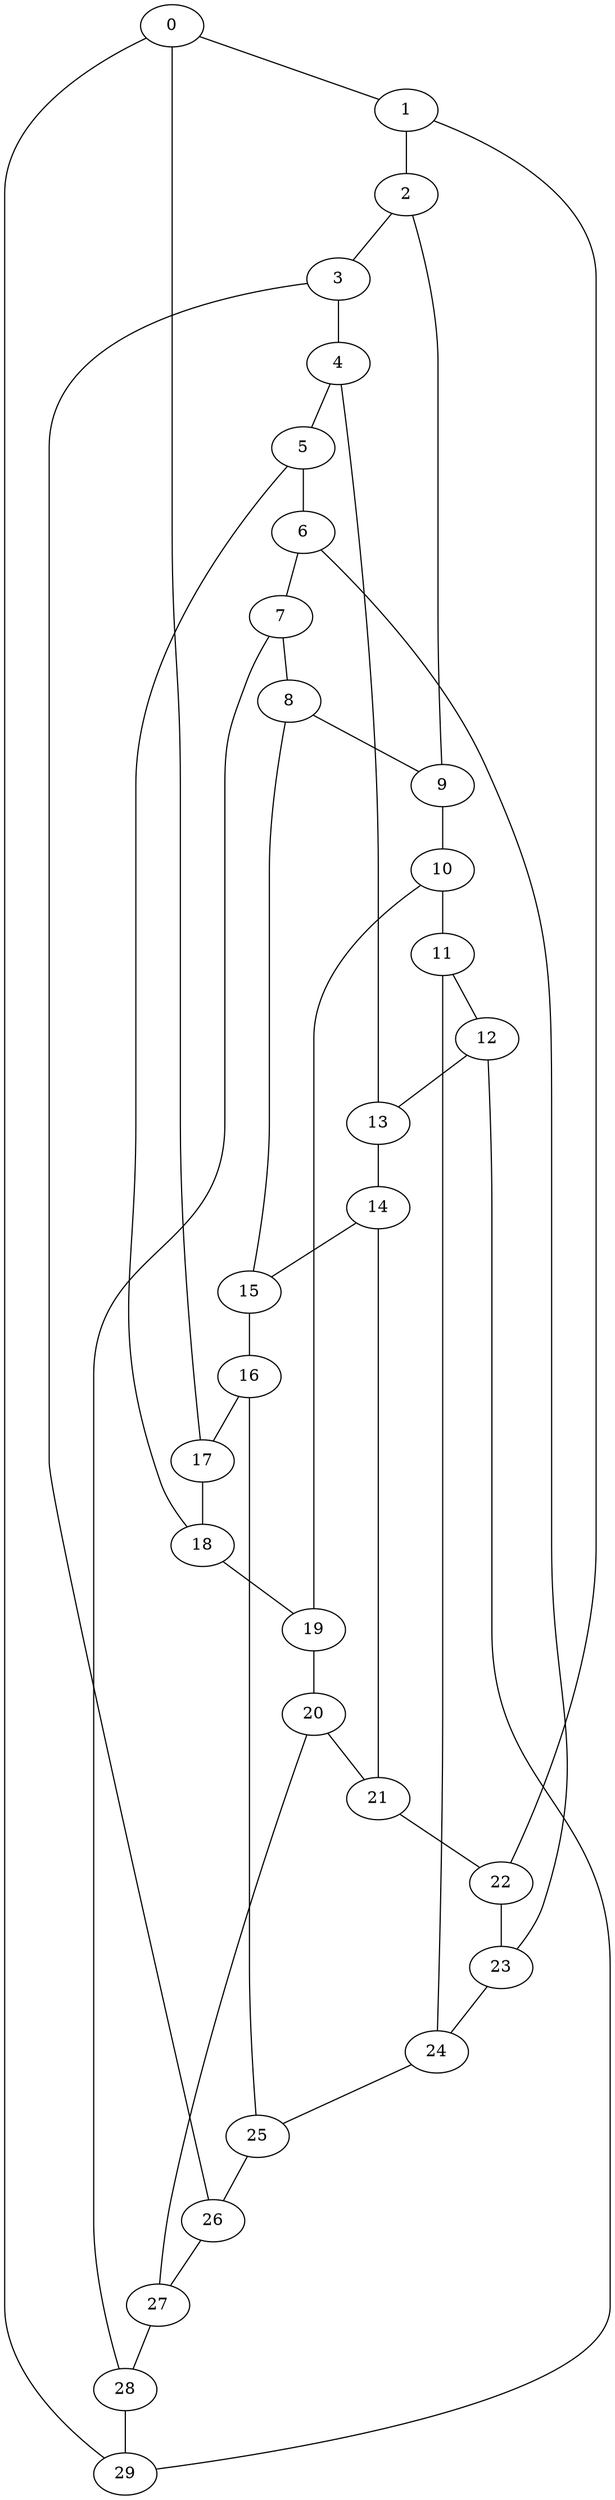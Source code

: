 graph g {0;1;2;3;4;5;6;7;8;9;10;11;12;13;14;15;16;17;18;19;20;21;22;23;24;25;26;27;28;29;0 -- 1;0 -- 17;0 -- 29;1 -- 2;1 -- 22;2 -- 3;2 -- 9;3 -- 4;3 -- 26;4 -- 5;4 -- 13;5 -- 6;5 -- 18;6 -- 7;6 -- 23;7 -- 8;7 -- 28;8 -- 9;8 -- 15;9 -- 10;10 -- 11;10 -- 19;11 -- 12;11 -- 24;12 -- 13;12 -- 29;13 -- 14;14 -- 15;14 -- 21;15 -- 16;16 -- 17;16 -- 25;17 -- 18;18 -- 19;19 -- 20;20 -- 21;20 -- 27;21 -- 22;22 -- 23;23 -- 24;24 -- 25;25 -- 26;26 -- 27;27 -- 28;28 -- 29;}